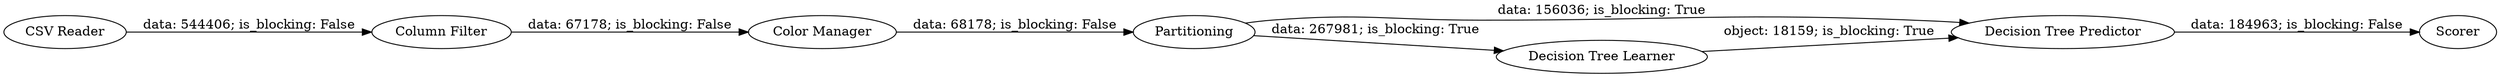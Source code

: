 digraph {
	"-1628554666708724116_13" [label="Column Filter"]
	"-1628554666708724116_18" [label=Scorer]
	"-1628554666708724116_12" [label="CSV Reader"]
	"-1628554666708724116_17" [label="Color Manager"]
	"-1628554666708724116_14" [label=Partitioning]
	"-1628554666708724116_16" [label="Decision Tree Predictor"]
	"-1628554666708724116_15" [label="Decision Tree Learner"]
	"-1628554666708724116_16" -> "-1628554666708724116_18" [label="data: 184963; is_blocking: False"]
	"-1628554666708724116_15" -> "-1628554666708724116_16" [label="object: 18159; is_blocking: True"]
	"-1628554666708724116_17" -> "-1628554666708724116_14" [label="data: 68178; is_blocking: False"]
	"-1628554666708724116_13" -> "-1628554666708724116_17" [label="data: 67178; is_blocking: False"]
	"-1628554666708724116_14" -> "-1628554666708724116_15" [label="data: 267981; is_blocking: True"]
	"-1628554666708724116_12" -> "-1628554666708724116_13" [label="data: 544406; is_blocking: False"]
	"-1628554666708724116_14" -> "-1628554666708724116_16" [label="data: 156036; is_blocking: True"]
	rankdir=LR
}
